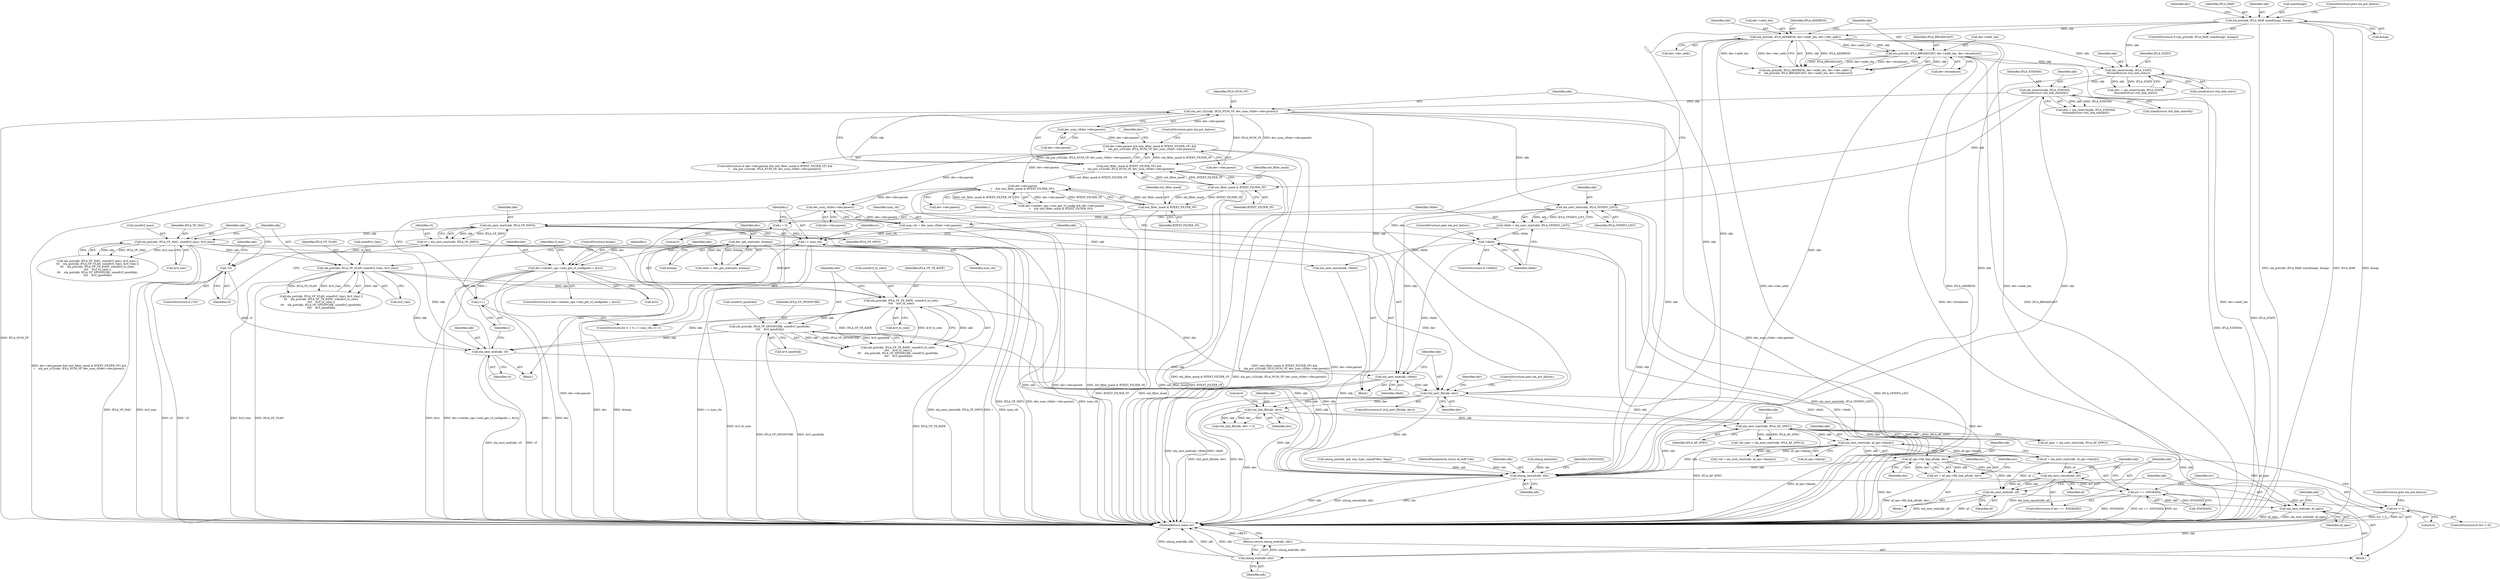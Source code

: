 digraph "0_linux_84d73cd3fb142bf1298a8c13fd4ca50fd2432372@pointer" {
"1000512" [label="(Call,af_ops->fill_link_af(skb, dev))"];
"1000504" [label="(Call,nla_nest_start(skb, af_ops->family))"];
"1000488" [label="(Call,nla_nest_start(skb, IFLA_AF_SPEC))"];
"1000468" [label="(Call,rtnl_port_fill(skb, dev))"];
"1000247" [label="(Call,nla_reserve(skb, IFLA_STATS64,\n\t\t\tsizeof(struct rtnl_link_stats64)))"];
"1000225" [label="(Call,nla_reserve(skb, IFLA_STATS,\n\t\t\tsizeof(struct rtnl_link_stats)))"];
"1000189" [label="(Call,nla_put(skb, IFLA_MAP, sizeof(map), &map))"];
"1000213" [label="(Call,nla_put(skb, IFLA_BROADCAST, dev->addr_len, dev->broadcast))"];
"1000204" [label="(Call,nla_put(skb, IFLA_ADDRESS, dev->addr_len, dev->dev_addr))"];
"1000464" [label="(Call,nla_nest_end(skb, vfinfo))"];
"1000461" [label="(Call,nla_nest_end(skb, vf))"];
"1000446" [label="(Call,nla_put(skb, IFLA_VF_TX_RATE, sizeof(vf_tx_rate),\n\t\t\t\t    &vf_tx_rate))"];
"1000438" [label="(Call,nla_put(skb, IFLA_VF_VLAN, sizeof(vf_vlan), &vf_vlan))"];
"1000430" [label="(Call,nla_put(skb, IFLA_VF_MAC, sizeof(vf_mac), &vf_mac))"];
"1000417" [label="(Call,nla_nest_start(skb, IFLA_VF_INFO))"];
"1000313" [label="(Call,nla_nest_start(skb, IFLA_VFINFO_LIST))"];
"1000272" [label="(Call,nla_put_u32(skb, IFLA_NUM_VF, dev_num_vf(dev->dev.parent)))"];
"1000275" [label="(Call,dev_num_vf(dev->dev.parent))"];
"1000453" [label="(Call,nla_put(skb, IFLA_VF_SPOOFCHK, sizeof(vf_spoofchk),\n\t\t\t\t    &vf_spoofchk))"];
"1000421" [label="(Call,!vf)"];
"1000415" [label="(Call,vf = nla_nest_start(skb, IFLA_VF_INFO))"];
"1000317" [label="(Call,!vfinfo)"];
"1000311" [label="(Call,vfinfo = nla_nest_start(skb, IFLA_VFINFO_LIST))"];
"1000237" [label="(Call,dev_get_stats(dev, &temp))"];
"1000351" [label="(Call,dev->netdev_ops->ndo_get_vf_config(dev, i, &ivi))"];
"1000324" [label="(Call,i < num_vfs)"];
"1000327" [label="(Call,i++)"];
"1000321" [label="(Call,i = 0)"];
"1000303" [label="(Call,num_vfs = dev_num_vf(dev->dev.parent))"];
"1000305" [label="(Call,dev_num_vf(dev->dev.parent))"];
"1000289" [label="(Call,dev->dev.parent\n\t    && (ext_filter_mask & RTEXT_FILTER_VF))"];
"1000262" [label="(Call,dev->dev.parent && (ext_filter_mask & RTEXT_FILTER_VF) &&\n\t    nla_put_u32(skb, IFLA_NUM_VF, dev_num_vf(dev->dev.parent)))"];
"1000268" [label="(Call,(ext_filter_mask & RTEXT_FILTER_VF) &&\n\t    nla_put_u32(skb, IFLA_NUM_VF, dev_num_vf(dev->dev.parent)))"];
"1000269" [label="(Call,ext_filter_mask & RTEXT_FILTER_VF)"];
"1000295" [label="(Call,ext_filter_mask & RTEXT_FILTER_VF)"];
"1000479" [label="(Call,rtnl_link_fill(skb, dev))"];
"1000510" [label="(Call,err = af_ops->fill_link_af(skb, dev))"];
"1000516" [label="(Call,err == -ENODATA)"];
"1000525" [label="(Call,err < 0)"];
"1000520" [label="(Call,nla_nest_cancel(skb, af))"];
"1000529" [label="(Call,nla_nest_end(skb, af))"];
"1000532" [label="(Call,nla_nest_end(skb, af_spec))"];
"1000536" [label="(Call,nlmsg_end(skb, nlh))"];
"1000535" [label="(Return,return nlmsg_end(skb, nlh);)"];
"1000540" [label="(Call,nlmsg_cancel(skb, nlh))"];
"1000249" [label="(Identifier,IFLA_STATS64)"];
"1000189" [label="(Call,nla_put(skb, IFLA_MAP, sizeof(map), &map))"];
"1000326" [label="(Identifier,num_vfs)"];
"1000482" [label="(Literal,0)"];
"1000453" [label="(Call,nla_put(skb, IFLA_VF_SPOOFCHK, sizeof(vf_spoofchk),\n\t\t\t\t    &vf_spoofchk))"];
"1000274" [label="(Identifier,IFLA_NUM_VF)"];
"1000515" [label="(ControlStructure,if (err == -ENODATA))"];
"1000199" [label="(Identifier,dev)"];
"1000464" [label="(Call,nla_nest_end(skb, vfinfo))"];
"1000235" [label="(Call,stats = dev_get_stats(dev, &temp))"];
"1000469" [label="(Identifier,skb)"];
"1000298" [label="(Block,)"];
"1000533" [label="(Identifier,skb)"];
"1000295" [label="(Call,ext_filter_mask & RTEXT_FILTER_VF)"];
"1000286" [label="(Identifier,dev)"];
"1000449" [label="(Call,sizeof(vf_tx_rate))"];
"1000127" [label="(Call,nlmsg_put(skb, pid, seq, type, sizeof(*ifm), flags))"];
"1000451" [label="(Call,&vf_tx_rate)"];
"1000526" [label="(Identifier,err)"];
"1000506" [label="(Call,af_ops->family)"];
"1000207" [label="(Call,dev->addr_len)"];
"1000514" [label="(Identifier,dev)"];
"1000191" [label="(Identifier,IFLA_MAP)"];
"1000304" [label="(Identifier,num_vfs)"];
"1000528" [label="(ControlStructure,goto nla_put_failure;)"];
"1000485" [label="(Call,!(af_spec = nla_nest_start(skb, IFLA_AF_SPEC)))"];
"1000470" [label="(Identifier,dev)"];
"1000505" [label="(Identifier,skb)"];
"1000352" [label="(Identifier,dev)"];
"1000532" [label="(Call,nla_nest_end(skb, af_spec))"];
"1000313" [label="(Call,nla_nest_start(skb, IFLA_VFINFO_LIST))"];
"1000415" [label="(Call,vf = nla_nest_start(skb, IFLA_VF_INFO))"];
"1000271" [label="(Identifier,RTEXT_FILTER_VF)"];
"1000103" [label="(MethodParameterIn,struct sk_buff *skb)"];
"1000314" [label="(Identifier,skb)"];
"1000517" [label="(Identifier,err)"];
"1000188" [label="(ControlStructure,if (nla_put(skb, IFLA_MAP, sizeof(map), &map)))"];
"1000290" [label="(Call,dev->dev.parent)"];
"1000433" [label="(Call,sizeof(vf_mac))"];
"1000226" [label="(Identifier,skb)"];
"1000542" [label="(Identifier,nlh)"];
"1000206" [label="(Identifier,IFLA_ADDRESS)"];
"1000479" [label="(Call,rtnl_link_fill(skb, dev))"];
"1000466" [label="(Identifier,vfinfo)"];
"1000418" [label="(Identifier,skb)"];
"1000437" [label="(Call,nla_put(skb, IFLA_VF_VLAN, sizeof(vf_vlan), &vf_vlan) ||\n\t\t\t    nla_put(skb, IFLA_VF_TX_RATE, sizeof(vf_tx_rate),\n\t\t\t\t    &vf_tx_rate) ||\n\t\t\t    nla_put(skb, IFLA_VF_SPOOFCHK, sizeof(vf_spoofchk),\n\t\t\t\t    &vf_spoofchk))"];
"1000504" [label="(Call,nla_nest_start(skb, af_ops->family))"];
"1000502" [label="(Call,af = nla_nest_start(skb, af_ops->family))"];
"1000530" [label="(Identifier,skb)"];
"1000455" [label="(Identifier,IFLA_VF_SPOOFCHK)"];
"1000513" [label="(Identifier,skb)"];
"1000454" [label="(Identifier,skb)"];
"1000204" [label="(Call,nla_put(skb, IFLA_ADDRESS, dev->addr_len, dev->dev_addr))"];
"1000359" [label="(Identifier,vf_mac)"];
"1000461" [label="(Call,nla_nest_end(skb, vf))"];
"1000421" [label="(Call,!vf)"];
"1000435" [label="(Call,&vf_mac)"];
"1000478" [label="(Call,rtnl_link_fill(skb, dev) < 0)"];
"1000356" [label="(ControlStructure,break;)"];
"1000297" [label="(Identifier,RTEXT_FILTER_VF)"];
"1000275" [label="(Call,dev_num_vf(dev->dev.parent))"];
"1000205" [label="(Identifier,skb)"];
"1000354" [label="(Call,&ivi)"];
"1000311" [label="(Call,vfinfo = nla_nest_start(skb, IFLA_VFINFO_LIST))"];
"1000319" [label="(ControlStructure,goto nla_put_failure;)"];
"1000422" [label="(Identifier,vf)"];
"1000323" [label="(Literal,0)"];
"1000432" [label="(Identifier,IFLA_VF_MAC)"];
"1000531" [label="(Identifier,af)"];
"1000536" [label="(Call,nlmsg_end(skb, nlh))"];
"1000541" [label="(Identifier,skb)"];
"1000322" [label="(Identifier,i)"];
"1000227" [label="(Identifier,IFLA_STATS)"];
"1000216" [label="(Call,dev->addr_len)"];
"1000546" [label="(MethodReturn,static int)"];
"1000238" [label="(Identifier,dev)"];
"1000481" [label="(Identifier,dev)"];
"1000353" [label="(Identifier,i)"];
"1000535" [label="(Return,return nlmsg_end(skb, nlh);)"];
"1000351" [label="(Call,dev->netdev_ops->ndo_get_vf_config(dev, i, &ivi))"];
"1000329" [label="(Block,)"];
"1000521" [label="(Identifier,skb)"];
"1000430" [label="(Call,nla_put(skb, IFLA_VF_MAC, sizeof(vf_mac), &vf_mac))"];
"1000474" [label="(Identifier,dev)"];
"1000438" [label="(Call,nla_put(skb, IFLA_VF_VLAN, sizeof(vf_vlan), &vf_vlan))"];
"1000448" [label="(Identifier,IFLA_VF_TX_RATE)"];
"1000446" [label="(Call,nla_put(skb, IFLA_VF_TX_RATE, sizeof(vf_tx_rate),\n\t\t\t\t    &vf_tx_rate))"];
"1000417" [label="(Call,nla_nest_start(skb, IFLA_VF_INFO))"];
"1000488" [label="(Call,nla_nest_start(skb, IFLA_AF_SPEC))"];
"1000324" [label="(Call,i < num_vfs)"];
"1000268" [label="(Call,(ext_filter_mask & RTEXT_FILTER_VF) &&\n\t    nla_put_u32(skb, IFLA_NUM_VF, dev_num_vf(dev->dev.parent)))"];
"1000497" [label="(Block,)"];
"1000529" [label="(Call,nla_nest_end(skb, af))"];
"1000312" [label="(Identifier,vfinfo)"];
"1000463" [label="(Identifier,vf)"];
"1000439" [label="(Identifier,skb)"];
"1000443" [label="(Call,&vf_vlan)"];
"1000486" [label="(Call,af_spec = nla_nest_start(skb, IFLA_AF_SPEC))"];
"1000315" [label="(Identifier,IFLA_VFINFO_LIST)"];
"1000237" [label="(Call,dev_get_stats(dev, &temp))"];
"1000425" [label="(Identifier,skb)"];
"1000537" [label="(Identifier,skb)"];
"1000325" [label="(Identifier,i)"];
"1000270" [label="(Identifier,ext_filter_mask)"];
"1000511" [label="(Identifier,err)"];
"1000520" [label="(Call,nla_nest_cancel(skb, af))"];
"1000328" [label="(Identifier,i)"];
"1000431" [label="(Identifier,skb)"];
"1000276" [label="(Call,dev->dev.parent)"];
"1000190" [label="(Identifier,skb)"];
"1000516" [label="(Call,err == -ENODATA)"];
"1000320" [label="(ControlStructure,for (i = 0; i < num_vfs; i++))"];
"1000419" [label="(Identifier,IFLA_VF_INFO)"];
"1000272" [label="(Call,nla_put_u32(skb, IFLA_NUM_VF, dev_num_vf(dev->dev.parent)))"];
"1000510" [label="(Call,err = af_ops->fill_link_af(skb, dev))"];
"1000263" [label="(Call,dev->dev.parent)"];
"1000489" [label="(Identifier,skb)"];
"1000239" [label="(Call,&temp)"];
"1000192" [label="(Call,sizeof(map))"];
"1000210" [label="(Call,dev->dev_addr)"];
"1000317" [label="(Call,!vfinfo)"];
"1000501" [label="(Call,!(af = nla_nest_start(skb, af_ops->family)))"];
"1000214" [label="(Identifier,skb)"];
"1000203" [label="(Call,nla_put(skb, IFLA_ADDRESS, dev->addr_len, dev->dev_addr) ||\n\t\t    nla_put(skb, IFLA_BROADCAST, dev->addr_len, dev->broadcast))"];
"1000296" [label="(Identifier,ext_filter_mask)"];
"1000462" [label="(Identifier,skb)"];
"1000316" [label="(ControlStructure,if (!vfinfo))"];
"1000248" [label="(Identifier,skb)"];
"1000429" [label="(Call,nla_put(skb, IFLA_VF_MAC, sizeof(vf_mac), &vf_mac) ||\n\t\t\t    nla_put(skb, IFLA_VF_VLAN, sizeof(vf_vlan), &vf_vlan) ||\n\t\t\t    nla_put(skb, IFLA_VF_TX_RATE, sizeof(vf_tx_rate),\n\t\t\t\t    &vf_tx_rate) ||\n\t\t\t    nla_put(skb, IFLA_VF_SPOOFCHK, sizeof(vf_spoofchk),\n\t\t\t\t    &vf_spoofchk))"];
"1000468" [label="(Call,rtnl_port_fill(skb, dev))"];
"1000420" [label="(ControlStructure,if (!vf))"];
"1000327" [label="(Call,i++)"];
"1000305" [label="(Call,dev_num_vf(dev->dev.parent))"];
"1000456" [label="(Call,sizeof(vf_spoofchk))"];
"1000471" [label="(ControlStructure,goto nla_put_failure;)"];
"1000111" [label="(Block,)"];
"1000247" [label="(Call,nla_reserve(skb, IFLA_STATS64,\n\t\t\tsizeof(struct rtnl_link_stats64)))"];
"1000283" [label="(Call,dev->netdev_ops->ndo_get_vf_config && dev->dev.parent\n\t    && (ext_filter_mask & RTEXT_FILTER_VF))"];
"1000219" [label="(Call,dev->broadcast)"];
"1000145" [label="(Call,nlmsg_data(nlh))"];
"1000465" [label="(Identifier,skb)"];
"1000223" [label="(Call,attr = nla_reserve(skb, IFLA_STATS,\n\t\t\tsizeof(struct rtnl_link_stats)))"];
"1000303" [label="(Call,num_vfs = dev_num_vf(dev->dev.parent))"];
"1000545" [label="(Identifier,EMSGSIZE)"];
"1000447" [label="(Identifier,skb)"];
"1000525" [label="(Call,err < 0)"];
"1000194" [label="(Call,&map)"];
"1000196" [label="(ControlStructure,goto nla_put_failure;)"];
"1000225" [label="(Call,nla_reserve(skb, IFLA_STATS,\n\t\t\tsizeof(struct rtnl_link_stats)))"];
"1000213" [label="(Call,nla_put(skb, IFLA_BROADCAST, dev->addr_len, dev->broadcast))"];
"1000512" [label="(Call,af_ops->fill_link_af(skb, dev))"];
"1000440" [label="(Identifier,IFLA_VF_VLAN)"];
"1000534" [label="(Identifier,af_spec)"];
"1000480" [label="(Identifier,skb)"];
"1000527" [label="(Literal,0)"];
"1000424" [label="(Call,nla_nest_cancel(skb, vfinfo))"];
"1000262" [label="(Call,dev->dev.parent && (ext_filter_mask & RTEXT_FILTER_VF) &&\n\t    nla_put_u32(skb, IFLA_NUM_VF, dev_num_vf(dev->dev.parent)))"];
"1000522" [label="(Identifier,af)"];
"1000441" [label="(Call,sizeof(vf_vlan))"];
"1000318" [label="(Identifier,vfinfo)"];
"1000281" [label="(ControlStructure,goto nla_put_failure;)"];
"1000540" [label="(Call,nlmsg_cancel(skb, nlh))"];
"1000306" [label="(Call,dev->dev.parent)"];
"1000269" [label="(Call,ext_filter_mask & RTEXT_FILTER_VF)"];
"1000524" [label="(ControlStructure,if (err < 0))"];
"1000467" [label="(ControlStructure,if (rtnl_port_fill(skb, dev)))"];
"1000350" [label="(ControlStructure,if (dev->netdev_ops->ndo_get_vf_config(dev, i, &ivi)))"];
"1000228" [label="(Call,sizeof(struct rtnl_link_stats))"];
"1000273" [label="(Identifier,skb)"];
"1000289" [label="(Call,dev->dev.parent\n\t    && (ext_filter_mask & RTEXT_FILTER_VF))"];
"1000445" [label="(Call,nla_put(skb, IFLA_VF_TX_RATE, sizeof(vf_tx_rate),\n\t\t\t\t    &vf_tx_rate) ||\n\t\t\t    nla_put(skb, IFLA_VF_SPOOFCHK, sizeof(vf_spoofchk),\n\t\t\t\t    &vf_spoofchk))"];
"1000458" [label="(Call,&vf_spoofchk)"];
"1000337" [label="(Identifier,ivi)"];
"1000261" [label="(ControlStructure,if (dev->dev.parent && (ext_filter_mask & RTEXT_FILTER_VF) &&\n\t    nla_put_u32(skb, IFLA_NUM_VF, dev_num_vf(dev->dev.parent))))"];
"1000321" [label="(Call,i = 0)"];
"1000538" [label="(Identifier,nlh)"];
"1000245" [label="(Call,attr = nla_reserve(skb, IFLA_STATS64,\n\t\t\tsizeof(struct rtnl_link_stats64)))"];
"1000518" [label="(Call,-ENODATA)"];
"1000250" [label="(Call,sizeof(struct rtnl_link_stats64))"];
"1000416" [label="(Identifier,vf)"];
"1000215" [label="(Identifier,IFLA_BROADCAST)"];
"1000490" [label="(Identifier,IFLA_AF_SPEC)"];
"1000512" -> "1000510"  [label="AST: "];
"1000512" -> "1000514"  [label="CFG: "];
"1000513" -> "1000512"  [label="AST: "];
"1000514" -> "1000512"  [label="AST: "];
"1000510" -> "1000512"  [label="CFG: "];
"1000512" -> "1000546"  [label="DDG: dev"];
"1000512" -> "1000510"  [label="DDG: skb"];
"1000512" -> "1000510"  [label="DDG: dev"];
"1000504" -> "1000512"  [label="DDG: skb"];
"1000479" -> "1000512"  [label="DDG: dev"];
"1000468" -> "1000512"  [label="DDG: dev"];
"1000512" -> "1000520"  [label="DDG: skb"];
"1000512" -> "1000529"  [label="DDG: skb"];
"1000512" -> "1000540"  [label="DDG: skb"];
"1000504" -> "1000502"  [label="AST: "];
"1000504" -> "1000506"  [label="CFG: "];
"1000505" -> "1000504"  [label="AST: "];
"1000506" -> "1000504"  [label="AST: "];
"1000502" -> "1000504"  [label="CFG: "];
"1000504" -> "1000546"  [label="DDG: af_ops->family"];
"1000504" -> "1000501"  [label="DDG: skb"];
"1000504" -> "1000501"  [label="DDG: af_ops->family"];
"1000504" -> "1000502"  [label="DDG: skb"];
"1000504" -> "1000502"  [label="DDG: af_ops->family"];
"1000488" -> "1000504"  [label="DDG: skb"];
"1000504" -> "1000540"  [label="DDG: skb"];
"1000488" -> "1000486"  [label="AST: "];
"1000488" -> "1000490"  [label="CFG: "];
"1000489" -> "1000488"  [label="AST: "];
"1000490" -> "1000488"  [label="AST: "];
"1000486" -> "1000488"  [label="CFG: "];
"1000488" -> "1000546"  [label="DDG: IFLA_AF_SPEC"];
"1000488" -> "1000485"  [label="DDG: skb"];
"1000488" -> "1000485"  [label="DDG: IFLA_AF_SPEC"];
"1000488" -> "1000486"  [label="DDG: skb"];
"1000488" -> "1000486"  [label="DDG: IFLA_AF_SPEC"];
"1000468" -> "1000488"  [label="DDG: skb"];
"1000479" -> "1000488"  [label="DDG: skb"];
"1000488" -> "1000532"  [label="DDG: skb"];
"1000488" -> "1000540"  [label="DDG: skb"];
"1000468" -> "1000467"  [label="AST: "];
"1000468" -> "1000470"  [label="CFG: "];
"1000469" -> "1000468"  [label="AST: "];
"1000470" -> "1000468"  [label="AST: "];
"1000471" -> "1000468"  [label="CFG: "];
"1000474" -> "1000468"  [label="CFG: "];
"1000468" -> "1000546"  [label="DDG: rtnl_port_fill(skb, dev)"];
"1000468" -> "1000546"  [label="DDG: dev"];
"1000247" -> "1000468"  [label="DDG: skb"];
"1000464" -> "1000468"  [label="DDG: skb"];
"1000272" -> "1000468"  [label="DDG: skb"];
"1000237" -> "1000468"  [label="DDG: dev"];
"1000351" -> "1000468"  [label="DDG: dev"];
"1000468" -> "1000479"  [label="DDG: skb"];
"1000468" -> "1000479"  [label="DDG: dev"];
"1000468" -> "1000540"  [label="DDG: skb"];
"1000247" -> "1000245"  [label="AST: "];
"1000247" -> "1000250"  [label="CFG: "];
"1000248" -> "1000247"  [label="AST: "];
"1000249" -> "1000247"  [label="AST: "];
"1000250" -> "1000247"  [label="AST: "];
"1000245" -> "1000247"  [label="CFG: "];
"1000247" -> "1000546"  [label="DDG: IFLA_STATS64"];
"1000247" -> "1000245"  [label="DDG: skb"];
"1000247" -> "1000245"  [label="DDG: IFLA_STATS64"];
"1000225" -> "1000247"  [label="DDG: skb"];
"1000247" -> "1000272"  [label="DDG: skb"];
"1000247" -> "1000313"  [label="DDG: skb"];
"1000247" -> "1000540"  [label="DDG: skb"];
"1000225" -> "1000223"  [label="AST: "];
"1000225" -> "1000228"  [label="CFG: "];
"1000226" -> "1000225"  [label="AST: "];
"1000227" -> "1000225"  [label="AST: "];
"1000228" -> "1000225"  [label="AST: "];
"1000223" -> "1000225"  [label="CFG: "];
"1000225" -> "1000546"  [label="DDG: IFLA_STATS"];
"1000225" -> "1000223"  [label="DDG: skb"];
"1000225" -> "1000223"  [label="DDG: IFLA_STATS"];
"1000189" -> "1000225"  [label="DDG: skb"];
"1000213" -> "1000225"  [label="DDG: skb"];
"1000204" -> "1000225"  [label="DDG: skb"];
"1000225" -> "1000540"  [label="DDG: skb"];
"1000189" -> "1000188"  [label="AST: "];
"1000189" -> "1000194"  [label="CFG: "];
"1000190" -> "1000189"  [label="AST: "];
"1000191" -> "1000189"  [label="AST: "];
"1000192" -> "1000189"  [label="AST: "];
"1000194" -> "1000189"  [label="AST: "];
"1000196" -> "1000189"  [label="CFG: "];
"1000199" -> "1000189"  [label="CFG: "];
"1000189" -> "1000546"  [label="DDG: &map"];
"1000189" -> "1000546"  [label="DDG: nla_put(skb, IFLA_MAP, sizeof(map), &map)"];
"1000189" -> "1000546"  [label="DDG: IFLA_MAP"];
"1000189" -> "1000204"  [label="DDG: skb"];
"1000189" -> "1000540"  [label="DDG: skb"];
"1000213" -> "1000203"  [label="AST: "];
"1000213" -> "1000219"  [label="CFG: "];
"1000214" -> "1000213"  [label="AST: "];
"1000215" -> "1000213"  [label="AST: "];
"1000216" -> "1000213"  [label="AST: "];
"1000219" -> "1000213"  [label="AST: "];
"1000203" -> "1000213"  [label="CFG: "];
"1000213" -> "1000546"  [label="DDG: dev->addr_len"];
"1000213" -> "1000546"  [label="DDG: dev->broadcast"];
"1000213" -> "1000546"  [label="DDG: IFLA_BROADCAST"];
"1000213" -> "1000203"  [label="DDG: skb"];
"1000213" -> "1000203"  [label="DDG: IFLA_BROADCAST"];
"1000213" -> "1000203"  [label="DDG: dev->addr_len"];
"1000213" -> "1000203"  [label="DDG: dev->broadcast"];
"1000204" -> "1000213"  [label="DDG: skb"];
"1000204" -> "1000213"  [label="DDG: dev->addr_len"];
"1000213" -> "1000540"  [label="DDG: skb"];
"1000204" -> "1000203"  [label="AST: "];
"1000204" -> "1000210"  [label="CFG: "];
"1000205" -> "1000204"  [label="AST: "];
"1000206" -> "1000204"  [label="AST: "];
"1000207" -> "1000204"  [label="AST: "];
"1000210" -> "1000204"  [label="AST: "];
"1000214" -> "1000204"  [label="CFG: "];
"1000203" -> "1000204"  [label="CFG: "];
"1000204" -> "1000546"  [label="DDG: dev->dev_addr"];
"1000204" -> "1000546"  [label="DDG: IFLA_ADDRESS"];
"1000204" -> "1000546"  [label="DDG: dev->addr_len"];
"1000204" -> "1000203"  [label="DDG: skb"];
"1000204" -> "1000203"  [label="DDG: IFLA_ADDRESS"];
"1000204" -> "1000203"  [label="DDG: dev->addr_len"];
"1000204" -> "1000203"  [label="DDG: dev->dev_addr"];
"1000204" -> "1000540"  [label="DDG: skb"];
"1000464" -> "1000298"  [label="AST: "];
"1000464" -> "1000466"  [label="CFG: "];
"1000465" -> "1000464"  [label="AST: "];
"1000466" -> "1000464"  [label="AST: "];
"1000469" -> "1000464"  [label="CFG: "];
"1000464" -> "1000546"  [label="DDG: nla_nest_end(skb, vfinfo)"];
"1000464" -> "1000546"  [label="DDG: vfinfo"];
"1000461" -> "1000464"  [label="DDG: skb"];
"1000313" -> "1000464"  [label="DDG: skb"];
"1000317" -> "1000464"  [label="DDG: vfinfo"];
"1000461" -> "1000329"  [label="AST: "];
"1000461" -> "1000463"  [label="CFG: "];
"1000462" -> "1000461"  [label="AST: "];
"1000463" -> "1000461"  [label="AST: "];
"1000328" -> "1000461"  [label="CFG: "];
"1000461" -> "1000546"  [label="DDG: nla_nest_end(skb, vf)"];
"1000461" -> "1000546"  [label="DDG: vf"];
"1000461" -> "1000417"  [label="DDG: skb"];
"1000446" -> "1000461"  [label="DDG: skb"];
"1000430" -> "1000461"  [label="DDG: skb"];
"1000438" -> "1000461"  [label="DDG: skb"];
"1000453" -> "1000461"  [label="DDG: skb"];
"1000421" -> "1000461"  [label="DDG: vf"];
"1000446" -> "1000445"  [label="AST: "];
"1000446" -> "1000451"  [label="CFG: "];
"1000447" -> "1000446"  [label="AST: "];
"1000448" -> "1000446"  [label="AST: "];
"1000449" -> "1000446"  [label="AST: "];
"1000451" -> "1000446"  [label="AST: "];
"1000454" -> "1000446"  [label="CFG: "];
"1000445" -> "1000446"  [label="CFG: "];
"1000446" -> "1000546"  [label="DDG: &vf_tx_rate"];
"1000446" -> "1000546"  [label="DDG: IFLA_VF_TX_RATE"];
"1000446" -> "1000445"  [label="DDG: skb"];
"1000446" -> "1000445"  [label="DDG: IFLA_VF_TX_RATE"];
"1000446" -> "1000445"  [label="DDG: &vf_tx_rate"];
"1000438" -> "1000446"  [label="DDG: skb"];
"1000446" -> "1000453"  [label="DDG: skb"];
"1000446" -> "1000540"  [label="DDG: skb"];
"1000438" -> "1000437"  [label="AST: "];
"1000438" -> "1000443"  [label="CFG: "];
"1000439" -> "1000438"  [label="AST: "];
"1000440" -> "1000438"  [label="AST: "];
"1000441" -> "1000438"  [label="AST: "];
"1000443" -> "1000438"  [label="AST: "];
"1000447" -> "1000438"  [label="CFG: "];
"1000437" -> "1000438"  [label="CFG: "];
"1000438" -> "1000546"  [label="DDG: &vf_vlan"];
"1000438" -> "1000546"  [label="DDG: IFLA_VF_VLAN"];
"1000438" -> "1000437"  [label="DDG: skb"];
"1000438" -> "1000437"  [label="DDG: IFLA_VF_VLAN"];
"1000438" -> "1000437"  [label="DDG: &vf_vlan"];
"1000430" -> "1000438"  [label="DDG: skb"];
"1000438" -> "1000540"  [label="DDG: skb"];
"1000430" -> "1000429"  [label="AST: "];
"1000430" -> "1000435"  [label="CFG: "];
"1000431" -> "1000430"  [label="AST: "];
"1000432" -> "1000430"  [label="AST: "];
"1000433" -> "1000430"  [label="AST: "];
"1000435" -> "1000430"  [label="AST: "];
"1000439" -> "1000430"  [label="CFG: "];
"1000429" -> "1000430"  [label="CFG: "];
"1000430" -> "1000546"  [label="DDG: IFLA_VF_MAC"];
"1000430" -> "1000546"  [label="DDG: &vf_mac"];
"1000430" -> "1000429"  [label="DDG: skb"];
"1000430" -> "1000429"  [label="DDG: IFLA_VF_MAC"];
"1000430" -> "1000429"  [label="DDG: &vf_mac"];
"1000417" -> "1000430"  [label="DDG: skb"];
"1000430" -> "1000540"  [label="DDG: skb"];
"1000417" -> "1000415"  [label="AST: "];
"1000417" -> "1000419"  [label="CFG: "];
"1000418" -> "1000417"  [label="AST: "];
"1000419" -> "1000417"  [label="AST: "];
"1000415" -> "1000417"  [label="CFG: "];
"1000417" -> "1000546"  [label="DDG: IFLA_VF_INFO"];
"1000417" -> "1000415"  [label="DDG: skb"];
"1000417" -> "1000415"  [label="DDG: IFLA_VF_INFO"];
"1000313" -> "1000417"  [label="DDG: skb"];
"1000417" -> "1000424"  [label="DDG: skb"];
"1000313" -> "1000311"  [label="AST: "];
"1000313" -> "1000315"  [label="CFG: "];
"1000314" -> "1000313"  [label="AST: "];
"1000315" -> "1000313"  [label="AST: "];
"1000311" -> "1000313"  [label="CFG: "];
"1000313" -> "1000546"  [label="DDG: IFLA_VFINFO_LIST"];
"1000313" -> "1000311"  [label="DDG: skb"];
"1000313" -> "1000311"  [label="DDG: IFLA_VFINFO_LIST"];
"1000272" -> "1000313"  [label="DDG: skb"];
"1000313" -> "1000540"  [label="DDG: skb"];
"1000272" -> "1000268"  [label="AST: "];
"1000272" -> "1000275"  [label="CFG: "];
"1000273" -> "1000272"  [label="AST: "];
"1000274" -> "1000272"  [label="AST: "];
"1000275" -> "1000272"  [label="AST: "];
"1000268" -> "1000272"  [label="CFG: "];
"1000272" -> "1000546"  [label="DDG: dev_num_vf(dev->dev.parent)"];
"1000272" -> "1000546"  [label="DDG: IFLA_NUM_VF"];
"1000272" -> "1000268"  [label="DDG: skb"];
"1000272" -> "1000268"  [label="DDG: IFLA_NUM_VF"];
"1000272" -> "1000268"  [label="DDG: dev_num_vf(dev->dev.parent)"];
"1000275" -> "1000272"  [label="DDG: dev->dev.parent"];
"1000272" -> "1000540"  [label="DDG: skb"];
"1000275" -> "1000276"  [label="CFG: "];
"1000276" -> "1000275"  [label="AST: "];
"1000275" -> "1000262"  [label="DDG: dev->dev.parent"];
"1000453" -> "1000445"  [label="AST: "];
"1000453" -> "1000458"  [label="CFG: "];
"1000454" -> "1000453"  [label="AST: "];
"1000455" -> "1000453"  [label="AST: "];
"1000456" -> "1000453"  [label="AST: "];
"1000458" -> "1000453"  [label="AST: "];
"1000445" -> "1000453"  [label="CFG: "];
"1000453" -> "1000546"  [label="DDG: IFLA_VF_SPOOFCHK"];
"1000453" -> "1000546"  [label="DDG: &vf_spoofchk"];
"1000453" -> "1000445"  [label="DDG: skb"];
"1000453" -> "1000445"  [label="DDG: IFLA_VF_SPOOFCHK"];
"1000453" -> "1000445"  [label="DDG: &vf_spoofchk"];
"1000453" -> "1000540"  [label="DDG: skb"];
"1000421" -> "1000420"  [label="AST: "];
"1000421" -> "1000422"  [label="CFG: "];
"1000422" -> "1000421"  [label="AST: "];
"1000425" -> "1000421"  [label="CFG: "];
"1000431" -> "1000421"  [label="CFG: "];
"1000421" -> "1000546"  [label="DDG: vf"];
"1000421" -> "1000546"  [label="DDG: !vf"];
"1000415" -> "1000421"  [label="DDG: vf"];
"1000415" -> "1000329"  [label="AST: "];
"1000416" -> "1000415"  [label="AST: "];
"1000422" -> "1000415"  [label="CFG: "];
"1000415" -> "1000546"  [label="DDG: nla_nest_start(skb, IFLA_VF_INFO)"];
"1000317" -> "1000316"  [label="AST: "];
"1000317" -> "1000318"  [label="CFG: "];
"1000318" -> "1000317"  [label="AST: "];
"1000319" -> "1000317"  [label="CFG: "];
"1000322" -> "1000317"  [label="CFG: "];
"1000317" -> "1000546"  [label="DDG: vfinfo"];
"1000317" -> "1000546"  [label="DDG: !vfinfo"];
"1000311" -> "1000317"  [label="DDG: vfinfo"];
"1000317" -> "1000424"  [label="DDG: vfinfo"];
"1000311" -> "1000298"  [label="AST: "];
"1000312" -> "1000311"  [label="AST: "];
"1000318" -> "1000311"  [label="CFG: "];
"1000311" -> "1000546"  [label="DDG: nla_nest_start(skb, IFLA_VFINFO_LIST)"];
"1000237" -> "1000235"  [label="AST: "];
"1000237" -> "1000239"  [label="CFG: "];
"1000238" -> "1000237"  [label="AST: "];
"1000239" -> "1000237"  [label="AST: "];
"1000235" -> "1000237"  [label="CFG: "];
"1000237" -> "1000546"  [label="DDG: &temp"];
"1000237" -> "1000546"  [label="DDG: dev"];
"1000237" -> "1000235"  [label="DDG: dev"];
"1000237" -> "1000235"  [label="DDG: &temp"];
"1000237" -> "1000351"  [label="DDG: dev"];
"1000351" -> "1000350"  [label="AST: "];
"1000351" -> "1000354"  [label="CFG: "];
"1000352" -> "1000351"  [label="AST: "];
"1000353" -> "1000351"  [label="AST: "];
"1000354" -> "1000351"  [label="AST: "];
"1000356" -> "1000351"  [label="CFG: "];
"1000359" -> "1000351"  [label="CFG: "];
"1000351" -> "1000546"  [label="DDG: dev->netdev_ops->ndo_get_vf_config(dev, i, &ivi)"];
"1000351" -> "1000546"  [label="DDG: i"];
"1000351" -> "1000546"  [label="DDG: dev"];
"1000351" -> "1000546"  [label="DDG: &ivi"];
"1000351" -> "1000327"  [label="DDG: i"];
"1000324" -> "1000351"  [label="DDG: i"];
"1000324" -> "1000320"  [label="AST: "];
"1000324" -> "1000326"  [label="CFG: "];
"1000325" -> "1000324"  [label="AST: "];
"1000326" -> "1000324"  [label="AST: "];
"1000337" -> "1000324"  [label="CFG: "];
"1000465" -> "1000324"  [label="CFG: "];
"1000324" -> "1000546"  [label="DDG: num_vfs"];
"1000324" -> "1000546"  [label="DDG: i < num_vfs"];
"1000324" -> "1000546"  [label="DDG: i"];
"1000327" -> "1000324"  [label="DDG: i"];
"1000321" -> "1000324"  [label="DDG: i"];
"1000303" -> "1000324"  [label="DDG: num_vfs"];
"1000327" -> "1000320"  [label="AST: "];
"1000327" -> "1000328"  [label="CFG: "];
"1000328" -> "1000327"  [label="AST: "];
"1000325" -> "1000327"  [label="CFG: "];
"1000321" -> "1000320"  [label="AST: "];
"1000321" -> "1000323"  [label="CFG: "];
"1000322" -> "1000321"  [label="AST: "];
"1000323" -> "1000321"  [label="AST: "];
"1000325" -> "1000321"  [label="CFG: "];
"1000303" -> "1000298"  [label="AST: "];
"1000303" -> "1000305"  [label="CFG: "];
"1000304" -> "1000303"  [label="AST: "];
"1000305" -> "1000303"  [label="AST: "];
"1000312" -> "1000303"  [label="CFG: "];
"1000303" -> "1000546"  [label="DDG: num_vfs"];
"1000303" -> "1000546"  [label="DDG: dev_num_vf(dev->dev.parent)"];
"1000305" -> "1000303"  [label="DDG: dev->dev.parent"];
"1000305" -> "1000306"  [label="CFG: "];
"1000306" -> "1000305"  [label="AST: "];
"1000305" -> "1000546"  [label="DDG: dev->dev.parent"];
"1000289" -> "1000305"  [label="DDG: dev->dev.parent"];
"1000262" -> "1000305"  [label="DDG: dev->dev.parent"];
"1000289" -> "1000283"  [label="AST: "];
"1000289" -> "1000290"  [label="CFG: "];
"1000289" -> "1000295"  [label="CFG: "];
"1000290" -> "1000289"  [label="AST: "];
"1000295" -> "1000289"  [label="AST: "];
"1000283" -> "1000289"  [label="CFG: "];
"1000289" -> "1000546"  [label="DDG: dev->dev.parent"];
"1000289" -> "1000546"  [label="DDG: ext_filter_mask & RTEXT_FILTER_VF"];
"1000289" -> "1000283"  [label="DDG: dev->dev.parent"];
"1000289" -> "1000283"  [label="DDG: ext_filter_mask & RTEXT_FILTER_VF"];
"1000262" -> "1000289"  [label="DDG: dev->dev.parent"];
"1000268" -> "1000289"  [label="DDG: ext_filter_mask & RTEXT_FILTER_VF"];
"1000295" -> "1000289"  [label="DDG: ext_filter_mask"];
"1000295" -> "1000289"  [label="DDG: RTEXT_FILTER_VF"];
"1000262" -> "1000261"  [label="AST: "];
"1000262" -> "1000263"  [label="CFG: "];
"1000262" -> "1000268"  [label="CFG: "];
"1000263" -> "1000262"  [label="AST: "];
"1000268" -> "1000262"  [label="AST: "];
"1000281" -> "1000262"  [label="CFG: "];
"1000286" -> "1000262"  [label="CFG: "];
"1000262" -> "1000546"  [label="DDG: (ext_filter_mask & RTEXT_FILTER_VF) &&\n\t    nla_put_u32(skb, IFLA_NUM_VF, dev_num_vf(dev->dev.parent))"];
"1000262" -> "1000546"  [label="DDG: dev->dev.parent"];
"1000262" -> "1000546"  [label="DDG: dev->dev.parent && (ext_filter_mask & RTEXT_FILTER_VF) &&\n\t    nla_put_u32(skb, IFLA_NUM_VF, dev_num_vf(dev->dev.parent))"];
"1000268" -> "1000262"  [label="DDG: ext_filter_mask & RTEXT_FILTER_VF"];
"1000268" -> "1000262"  [label="DDG: nla_put_u32(skb, IFLA_NUM_VF, dev_num_vf(dev->dev.parent))"];
"1000268" -> "1000269"  [label="CFG: "];
"1000269" -> "1000268"  [label="AST: "];
"1000268" -> "1000546"  [label="DDG: ext_filter_mask & RTEXT_FILTER_VF"];
"1000268" -> "1000546"  [label="DDG: nla_put_u32(skb, IFLA_NUM_VF, dev_num_vf(dev->dev.parent))"];
"1000269" -> "1000268"  [label="DDG: ext_filter_mask"];
"1000269" -> "1000268"  [label="DDG: RTEXT_FILTER_VF"];
"1000269" -> "1000271"  [label="CFG: "];
"1000270" -> "1000269"  [label="AST: "];
"1000271" -> "1000269"  [label="AST: "];
"1000273" -> "1000269"  [label="CFG: "];
"1000269" -> "1000546"  [label="DDG: ext_filter_mask"];
"1000269" -> "1000546"  [label="DDG: RTEXT_FILTER_VF"];
"1000269" -> "1000295"  [label="DDG: ext_filter_mask"];
"1000269" -> "1000295"  [label="DDG: RTEXT_FILTER_VF"];
"1000295" -> "1000297"  [label="CFG: "];
"1000296" -> "1000295"  [label="AST: "];
"1000297" -> "1000295"  [label="AST: "];
"1000295" -> "1000546"  [label="DDG: ext_filter_mask"];
"1000295" -> "1000546"  [label="DDG: RTEXT_FILTER_VF"];
"1000479" -> "1000478"  [label="AST: "];
"1000479" -> "1000481"  [label="CFG: "];
"1000480" -> "1000479"  [label="AST: "];
"1000481" -> "1000479"  [label="AST: "];
"1000482" -> "1000479"  [label="CFG: "];
"1000479" -> "1000546"  [label="DDG: dev"];
"1000479" -> "1000478"  [label="DDG: skb"];
"1000479" -> "1000478"  [label="DDG: dev"];
"1000479" -> "1000540"  [label="DDG: skb"];
"1000510" -> "1000497"  [label="AST: "];
"1000511" -> "1000510"  [label="AST: "];
"1000517" -> "1000510"  [label="CFG: "];
"1000510" -> "1000546"  [label="DDG: af_ops->fill_link_af(skb, dev)"];
"1000510" -> "1000516"  [label="DDG: err"];
"1000516" -> "1000515"  [label="AST: "];
"1000516" -> "1000518"  [label="CFG: "];
"1000517" -> "1000516"  [label="AST: "];
"1000518" -> "1000516"  [label="AST: "];
"1000521" -> "1000516"  [label="CFG: "];
"1000526" -> "1000516"  [label="CFG: "];
"1000516" -> "1000546"  [label="DDG: -ENODATA"];
"1000516" -> "1000546"  [label="DDG: err == -ENODATA"];
"1000516" -> "1000546"  [label="DDG: err"];
"1000518" -> "1000516"  [label="DDG: ENODATA"];
"1000516" -> "1000525"  [label="DDG: err"];
"1000525" -> "1000524"  [label="AST: "];
"1000525" -> "1000527"  [label="CFG: "];
"1000526" -> "1000525"  [label="AST: "];
"1000527" -> "1000525"  [label="AST: "];
"1000528" -> "1000525"  [label="CFG: "];
"1000530" -> "1000525"  [label="CFG: "];
"1000525" -> "1000546"  [label="DDG: err < 0"];
"1000525" -> "1000546"  [label="DDG: err"];
"1000520" -> "1000515"  [label="AST: "];
"1000520" -> "1000522"  [label="CFG: "];
"1000521" -> "1000520"  [label="AST: "];
"1000522" -> "1000520"  [label="AST: "];
"1000530" -> "1000520"  [label="CFG: "];
"1000520" -> "1000546"  [label="DDG: nla_nest_cancel(skb, af)"];
"1000502" -> "1000520"  [label="DDG: af"];
"1000520" -> "1000529"  [label="DDG: skb"];
"1000520" -> "1000529"  [label="DDG: af"];
"1000529" -> "1000497"  [label="AST: "];
"1000529" -> "1000531"  [label="CFG: "];
"1000530" -> "1000529"  [label="AST: "];
"1000531" -> "1000529"  [label="AST: "];
"1000533" -> "1000529"  [label="CFG: "];
"1000529" -> "1000546"  [label="DDG: af"];
"1000529" -> "1000546"  [label="DDG: nla_nest_end(skb, af)"];
"1000502" -> "1000529"  [label="DDG: af"];
"1000529" -> "1000532"  [label="DDG: skb"];
"1000532" -> "1000111"  [label="AST: "];
"1000532" -> "1000534"  [label="CFG: "];
"1000533" -> "1000532"  [label="AST: "];
"1000534" -> "1000532"  [label="AST: "];
"1000537" -> "1000532"  [label="CFG: "];
"1000532" -> "1000546"  [label="DDG: af_spec"];
"1000532" -> "1000546"  [label="DDG: nla_nest_end(skb, af_spec)"];
"1000486" -> "1000532"  [label="DDG: af_spec"];
"1000532" -> "1000536"  [label="DDG: skb"];
"1000536" -> "1000535"  [label="AST: "];
"1000536" -> "1000538"  [label="CFG: "];
"1000537" -> "1000536"  [label="AST: "];
"1000538" -> "1000536"  [label="AST: "];
"1000535" -> "1000536"  [label="CFG: "];
"1000536" -> "1000546"  [label="DDG: nlmsg_end(skb, nlh)"];
"1000536" -> "1000546"  [label="DDG: nlh"];
"1000536" -> "1000546"  [label="DDG: skb"];
"1000536" -> "1000535"  [label="DDG: nlmsg_end(skb, nlh)"];
"1000535" -> "1000111"  [label="AST: "];
"1000546" -> "1000535"  [label="CFG: "];
"1000535" -> "1000546"  [label="DDG: <RET>"];
"1000540" -> "1000111"  [label="AST: "];
"1000540" -> "1000542"  [label="CFG: "];
"1000541" -> "1000540"  [label="AST: "];
"1000542" -> "1000540"  [label="AST: "];
"1000545" -> "1000540"  [label="CFG: "];
"1000540" -> "1000546"  [label="DDG: nlmsg_cancel(skb, nlh)"];
"1000540" -> "1000546"  [label="DDG: nlh"];
"1000540" -> "1000546"  [label="DDG: skb"];
"1000127" -> "1000540"  [label="DDG: skb"];
"1000424" -> "1000540"  [label="DDG: skb"];
"1000103" -> "1000540"  [label="DDG: skb"];
"1000145" -> "1000540"  [label="DDG: nlh"];
}
